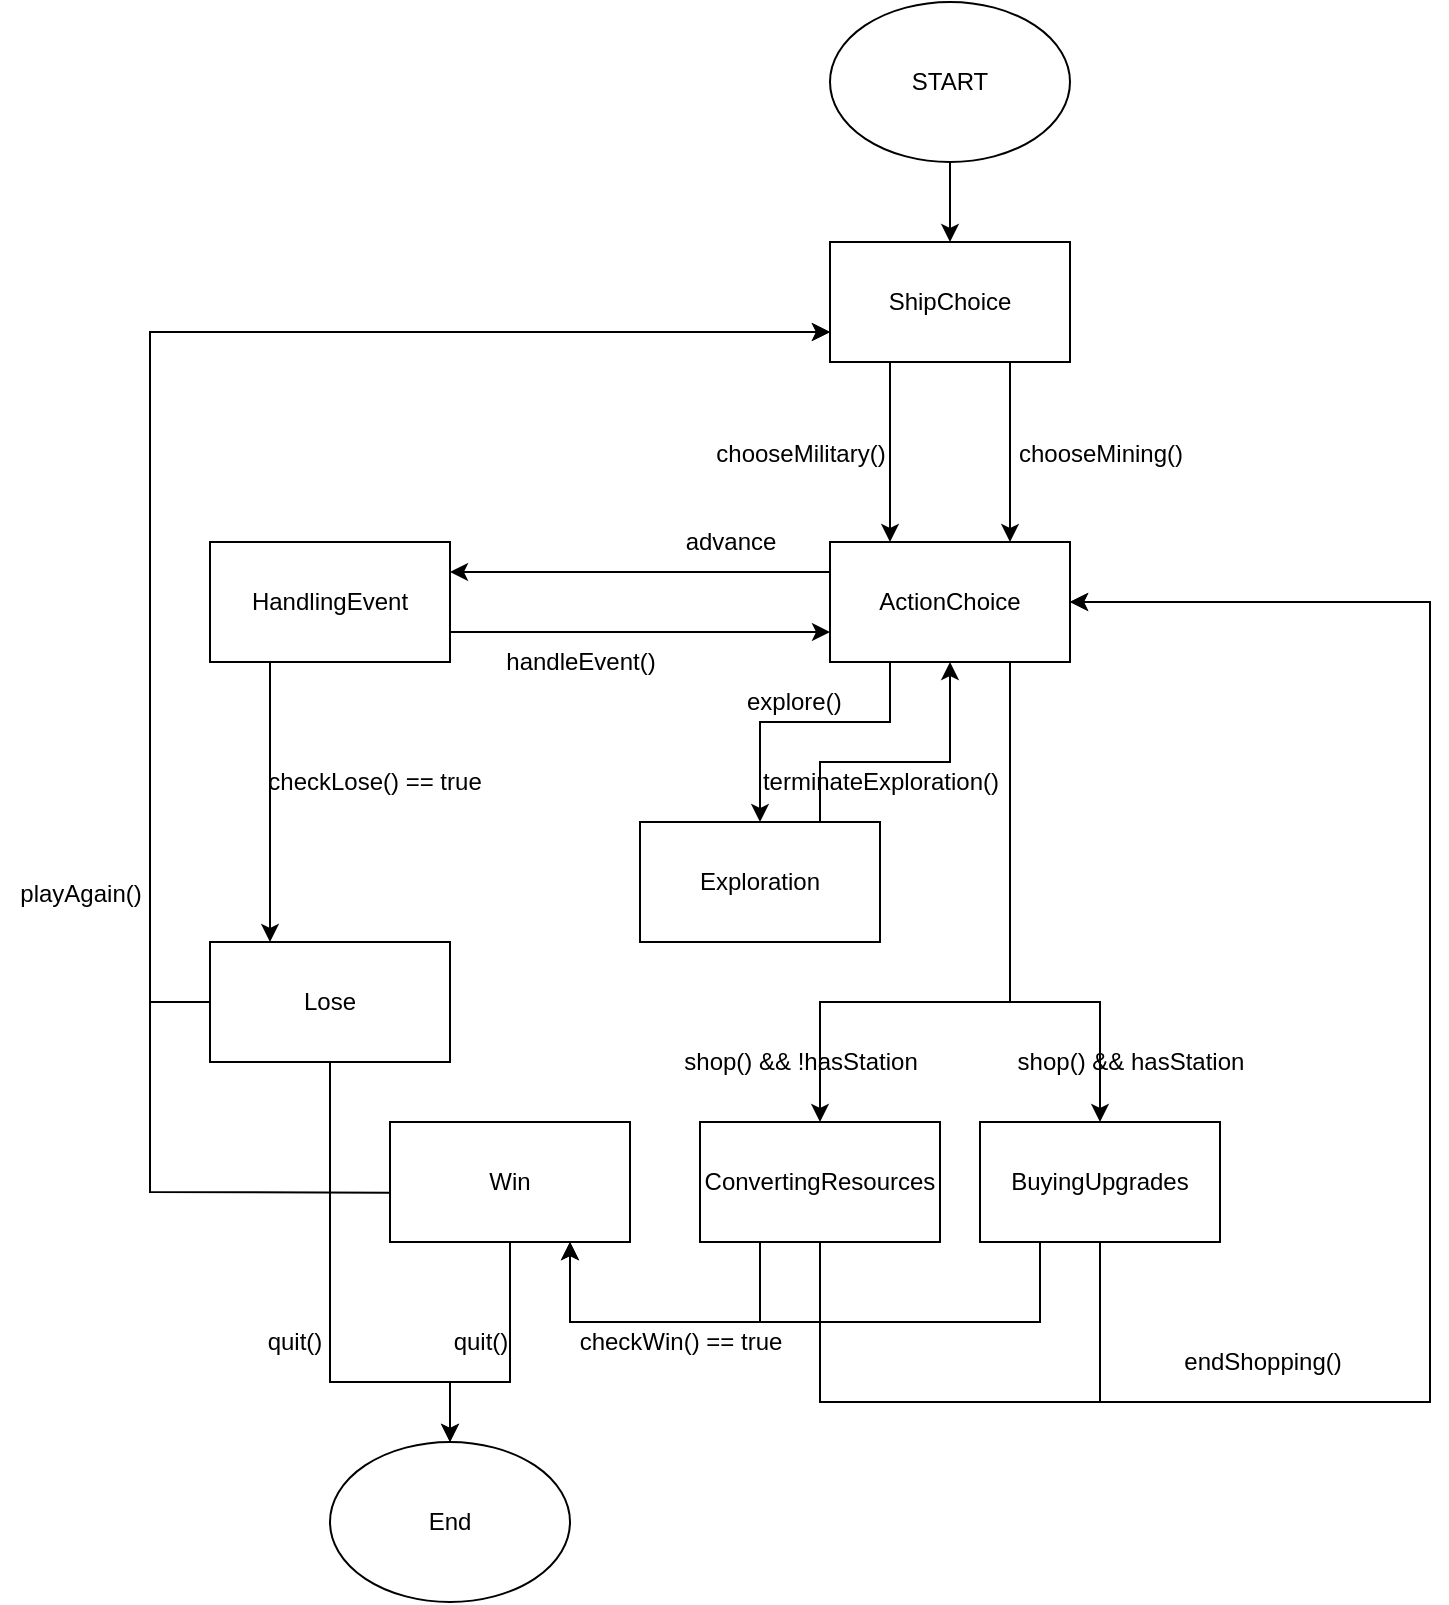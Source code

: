<mxfile version="13.0.3" type="device"><diagram id="wVvFmoNAWM32AY30W4L9" name="Page-1"><mxGraphModel dx="2249" dy="1991" grid="1" gridSize="10" guides="1" tooltips="1" connect="1" arrows="1" fold="1" page="1" pageScale="1" pageWidth="827" pageHeight="1169" math="0" shadow="0"><root><mxCell id="0"/><mxCell id="1" parent="0"/><mxCell id="kANaYTYcybCfmzOS-I-L-1" value="START" style="ellipse;whiteSpace=wrap;html=1;" parent="1" vertex="1"><mxGeometry x="340" y="-60" width="120" height="80" as="geometry"/></mxCell><mxCell id="kANaYTYcybCfmzOS-I-L-2" value="" style="endArrow=classic;html=1;exitX=0.5;exitY=1;exitDx=0;exitDy=0;entryX=0.5;entryY=0;entryDx=0;entryDy=0;" parent="1" source="kANaYTYcybCfmzOS-I-L-1" target="kANaYTYcybCfmzOS-I-L-3" edge="1"><mxGeometry width="50" height="50" relative="1" as="geometry"><mxPoint x="390" y="430" as="sourcePoint"/><mxPoint x="290" y="90" as="targetPoint"/></mxGeometry></mxCell><mxCell id="kANaYTYcybCfmzOS-I-L-3" value="ShipChoice" style="rounded=0;whiteSpace=wrap;html=1;" parent="1" vertex="1"><mxGeometry x="340" y="60" width="120" height="60" as="geometry"/></mxCell><mxCell id="kANaYTYcybCfmzOS-I-L-6" value="" style="endArrow=classic;html=1;exitX=0.25;exitY=1;exitDx=0;exitDy=0;entryX=0.25;entryY=0;entryDx=0;entryDy=0;" parent="1" source="kANaYTYcybCfmzOS-I-L-3" target="kANaYTYcybCfmzOS-I-L-8" edge="1"><mxGeometry width="50" height="50" relative="1" as="geometry"><mxPoint x="320" y="290" as="sourcePoint"/><mxPoint x="370" y="180" as="targetPoint"/></mxGeometry></mxCell><mxCell id="kANaYTYcybCfmzOS-I-L-7" value="" style="endArrow=classic;html=1;exitX=0.75;exitY=1;exitDx=0;exitDy=0;entryX=0.75;entryY=0;entryDx=0;entryDy=0;" parent="1" source="kANaYTYcybCfmzOS-I-L-3" target="kANaYTYcybCfmzOS-I-L-8" edge="1"><mxGeometry width="50" height="50" relative="1" as="geometry"><mxPoint x="320" y="290" as="sourcePoint"/><mxPoint x="430" y="180" as="targetPoint"/></mxGeometry></mxCell><mxCell id="kANaYTYcybCfmzOS-I-L-8" value="ActionChoice" style="rounded=0;whiteSpace=wrap;html=1;" parent="1" vertex="1"><mxGeometry x="340" y="210" width="120" height="60" as="geometry"/></mxCell><mxCell id="kANaYTYcybCfmzOS-I-L-9" value="chooseMining()" style="text;html=1;align=center;verticalAlign=middle;resizable=0;points=[];autosize=1;" parent="1" vertex="1"><mxGeometry x="425" y="156" width="100" height="20" as="geometry"/></mxCell><mxCell id="kANaYTYcybCfmzOS-I-L-10" value="chooseMilitary()" style="text;html=1;align=center;verticalAlign=middle;resizable=0;points=[];autosize=1;" parent="1" vertex="1"><mxGeometry x="275" y="156" width="100" height="20" as="geometry"/></mxCell><mxCell id="kANaYTYcybCfmzOS-I-L-11" value="HandlingEvent" style="rounded=0;whiteSpace=wrap;html=1;" parent="1" vertex="1"><mxGeometry x="30" y="210" width="120" height="60" as="geometry"/></mxCell><mxCell id="kANaYTYcybCfmzOS-I-L-12" value="" style="endArrow=classic;html=1;exitX=0;exitY=0.25;exitDx=0;exitDy=0;entryX=1;entryY=0.25;entryDx=0;entryDy=0;" parent="1" source="kANaYTYcybCfmzOS-I-L-8" target="kANaYTYcybCfmzOS-I-L-11" edge="1"><mxGeometry width="50" height="50" relative="1" as="geometry"><mxPoint x="330" y="400" as="sourcePoint"/><mxPoint x="380" y="350" as="targetPoint"/></mxGeometry></mxCell><mxCell id="kANaYTYcybCfmzOS-I-L-13" value="advance" style="text;html=1;align=center;verticalAlign=middle;resizable=0;points=[];autosize=1;" parent="1" vertex="1"><mxGeometry x="260" y="200" width="60" height="20" as="geometry"/></mxCell><mxCell id="kANaYTYcybCfmzOS-I-L-14" value="" style="endArrow=classic;html=1;exitX=1;exitY=0.75;exitDx=0;exitDy=0;entryX=0;entryY=0.75;entryDx=0;entryDy=0;" parent="1" source="kANaYTYcybCfmzOS-I-L-11" target="kANaYTYcybCfmzOS-I-L-8" edge="1"><mxGeometry width="50" height="50" relative="1" as="geometry"><mxPoint x="330" y="400" as="sourcePoint"/><mxPoint x="380" y="350" as="targetPoint"/></mxGeometry></mxCell><mxCell id="kANaYTYcybCfmzOS-I-L-15" value="handleEvent()" style="text;html=1;align=center;verticalAlign=middle;resizable=0;points=[];autosize=1;" parent="1" vertex="1"><mxGeometry x="170" y="260" width="90" height="20" as="geometry"/></mxCell><mxCell id="kANaYTYcybCfmzOS-I-L-16" value="" style="endArrow=classic;html=1;exitX=0.25;exitY=1;exitDx=0;exitDy=0;entryX=0.25;entryY=0;entryDx=0;entryDy=0;" parent="1" source="kANaYTYcybCfmzOS-I-L-11" target="kANaYTYcybCfmzOS-I-L-39" edge="1"><mxGeometry width="50" height="50" relative="1" as="geometry"><mxPoint x="330" y="400" as="sourcePoint"/><mxPoint x="70" y="370" as="targetPoint"/></mxGeometry></mxCell><mxCell id="kANaYTYcybCfmzOS-I-L-17" value="checkLose() == true" style="text;html=1;align=center;verticalAlign=middle;resizable=0;points=[];autosize=1;" parent="1" vertex="1"><mxGeometry x="52" y="320" width="120" height="20" as="geometry"/></mxCell><mxCell id="kANaYTYcybCfmzOS-I-L-18" value="Exploration" style="rounded=0;whiteSpace=wrap;html=1;" parent="1" vertex="1"><mxGeometry x="245" y="350" width="120" height="60" as="geometry"/></mxCell><mxCell id="kANaYTYcybCfmzOS-I-L-20" value="explore()&amp;nbsp;&amp;nbsp;" style="text;html=1;align=center;verticalAlign=middle;resizable=0;points=[];autosize=1;" parent="1" vertex="1"><mxGeometry x="290" y="280" width="70" height="20" as="geometry"/></mxCell><mxCell id="kANaYTYcybCfmzOS-I-L-33" value="ConvertingResources" style="rounded=0;whiteSpace=wrap;html=1;" parent="1" vertex="1"><mxGeometry x="275" y="500" width="120" height="60" as="geometry"/></mxCell><mxCell id="kANaYTYcybCfmzOS-I-L-35" value="Win" style="rounded=0;whiteSpace=wrap;html=1;" parent="1" vertex="1"><mxGeometry x="120" y="500" width="120" height="60" as="geometry"/></mxCell><mxCell id="kANaYTYcybCfmzOS-I-L-39" value="Lose" style="rounded=0;whiteSpace=wrap;html=1;" parent="1" vertex="1"><mxGeometry x="30" y="410" width="120" height="60" as="geometry"/></mxCell><mxCell id="kANaYTYcybCfmzOS-I-L-40" value="" style="endArrow=classic;html=1;exitX=0;exitY=0.5;exitDx=0;exitDy=0;entryX=0;entryY=0.75;entryDx=0;entryDy=0;rounded=0;" parent="1" source="kANaYTYcybCfmzOS-I-L-39" target="kANaYTYcybCfmzOS-I-L-3" edge="1"><mxGeometry width="50" height="50" relative="1" as="geometry"><mxPoint x="200" y="350" as="sourcePoint"/><mxPoint x="30" y="140" as="targetPoint"/><Array as="points"><mxPoint y="440"/><mxPoint y="105"/></Array></mxGeometry></mxCell><mxCell id="kANaYTYcybCfmzOS-I-L-41" value="playAgain()" style="text;html=1;align=center;verticalAlign=middle;resizable=0;points=[];autosize=1;" parent="1" vertex="1"><mxGeometry x="-75" y="376" width="80" height="20" as="geometry"/></mxCell><mxCell id="kANaYTYcybCfmzOS-I-L-42" value="" style="endArrow=classic;html=1;exitX=-0.003;exitY=0.59;exitDx=0;exitDy=0;exitPerimeter=0;rounded=0;entryX=0;entryY=0.75;entryDx=0;entryDy=0;" parent="1" source="kANaYTYcybCfmzOS-I-L-35" target="kANaYTYcybCfmzOS-I-L-3" edge="1"><mxGeometry width="50" height="50" relative="1" as="geometry"><mxPoint x="320" y="390" as="sourcePoint"/><mxPoint y="440" as="targetPoint"/><Array as="points"><mxPoint y="535"/><mxPoint y="105"/></Array></mxGeometry></mxCell><mxCell id="kANaYTYcybCfmzOS-I-L-43" value="" style="endArrow=classic;html=1;exitX=0.5;exitY=1;exitDx=0;exitDy=0;rounded=0;entryX=0.5;entryY=0;entryDx=0;entryDy=0;" parent="1" source="kANaYTYcybCfmzOS-I-L-35" target="kANaYTYcybCfmzOS-I-L-46" edge="1"><mxGeometry width="50" height="50" relative="1" as="geometry"><mxPoint x="340" y="720" as="sourcePoint"/><mxPoint x="200" y="700" as="targetPoint"/><Array as="points"><mxPoint x="180" y="630"/><mxPoint x="150" y="630"/></Array></mxGeometry></mxCell><mxCell id="kANaYTYcybCfmzOS-I-L-44" value="" style="endArrow=classic;html=1;exitX=0.5;exitY=1;exitDx=0;exitDy=0;entryX=0.5;entryY=0;entryDx=0;entryDy=0;rounded=0;" parent="1" source="kANaYTYcybCfmzOS-I-L-39" target="kANaYTYcybCfmzOS-I-L-46" edge="1"><mxGeometry width="50" height="50" relative="1" as="geometry"><mxPoint x="340" y="720" as="sourcePoint"/><mxPoint x="90" y="700" as="targetPoint"/><Array as="points"><mxPoint x="90" y="630"/><mxPoint x="150" y="630"/></Array></mxGeometry></mxCell><mxCell id="kANaYTYcybCfmzOS-I-L-46" value="End" style="ellipse;whiteSpace=wrap;html=1;" parent="1" vertex="1"><mxGeometry x="90" y="660" width="120" height="80" as="geometry"/></mxCell><mxCell id="kANaYTYcybCfmzOS-I-L-47" value="BuyingUpgrades" style="rounded=0;whiteSpace=wrap;html=1;" parent="1" vertex="1"><mxGeometry x="415" y="500" width="120" height="60" as="geometry"/></mxCell><mxCell id="kANaYTYcybCfmzOS-I-L-50" value="" style="endArrow=classic;html=1;exitX=0.5;exitY=1;exitDx=0;exitDy=0;entryX=1;entryY=0.5;entryDx=0;entryDy=0;rounded=0;" parent="1" source="kANaYTYcybCfmzOS-I-L-33" target="kANaYTYcybCfmzOS-I-L-8" edge="1"><mxGeometry width="50" height="50" relative="1" as="geometry"><mxPoint x="630" y="660" as="sourcePoint"/><mxPoint x="680" y="610" as="targetPoint"/><Array as="points"><mxPoint x="335" y="640"/><mxPoint x="640" y="640"/><mxPoint x="640" y="240"/></Array></mxGeometry></mxCell><mxCell id="kANaYTYcybCfmzOS-I-L-51" value="" style="endArrow=classic;html=1;exitX=0.5;exitY=1;exitDx=0;exitDy=0;entryX=1;entryY=0.5;entryDx=0;entryDy=0;rounded=0;" parent="1" source="kANaYTYcybCfmzOS-I-L-47" target="kANaYTYcybCfmzOS-I-L-8" edge="1"><mxGeometry width="50" height="50" relative="1" as="geometry"><mxPoint x="630" y="660" as="sourcePoint"/><mxPoint x="680" y="610" as="targetPoint"/><Array as="points"><mxPoint x="475" y="640"/><mxPoint x="640" y="640"/><mxPoint x="640" y="240"/></Array></mxGeometry></mxCell><mxCell id="0KsT_6QJO0Sj60A2EI-X-1" value="quit()" style="text;html=1;align=center;verticalAlign=middle;resizable=0;points=[];autosize=1;" parent="1" vertex="1"><mxGeometry x="52" y="600" width="40" height="20" as="geometry"/></mxCell><mxCell id="0KsT_6QJO0Sj60A2EI-X-2" value="quit()" style="text;html=1;align=center;verticalAlign=middle;resizable=0;points=[];autosize=1;" parent="1" vertex="1"><mxGeometry x="145" y="600" width="40" height="20" as="geometry"/></mxCell><mxCell id="0KsT_6QJO0Sj60A2EI-X-3" value="" style="endArrow=classic;html=1;exitX=0.75;exitY=1;exitDx=0;exitDy=0;entryX=0.5;entryY=0;entryDx=0;entryDy=0;rounded=0;edgeStyle=orthogonalEdgeStyle;" parent="1" source="kANaYTYcybCfmzOS-I-L-8" target="kANaYTYcybCfmzOS-I-L-33" edge="1"><mxGeometry width="50" height="50" relative="1" as="geometry"><mxPoint x="360" y="560" as="sourcePoint"/><mxPoint x="410" y="510" as="targetPoint"/><Array as="points"><mxPoint x="430" y="440"/><mxPoint x="335" y="440"/></Array></mxGeometry></mxCell><mxCell id="0KsT_6QJO0Sj60A2EI-X-4" value="" style="endArrow=classic;html=1;exitX=0.75;exitY=1;exitDx=0;exitDy=0;entryX=0.5;entryY=0;entryDx=0;entryDy=0;rounded=0;edgeStyle=orthogonalEdgeStyle;" parent="1" source="kANaYTYcybCfmzOS-I-L-8" target="kANaYTYcybCfmzOS-I-L-47" edge="1"><mxGeometry width="50" height="50" relative="1" as="geometry"><mxPoint x="360" y="560" as="sourcePoint"/><mxPoint x="410" y="510" as="targetPoint"/><Array as="points"><mxPoint x="430" y="440"/><mxPoint x="475" y="440"/></Array></mxGeometry></mxCell><mxCell id="0KsT_6QJO0Sj60A2EI-X-7" value="" style="endArrow=classic;html=1;exitX=0.25;exitY=1;exitDx=0;exitDy=0;entryX=0.75;entryY=1;entryDx=0;entryDy=0;rounded=0;" parent="1" source="kANaYTYcybCfmzOS-I-L-47" target="kANaYTYcybCfmzOS-I-L-35" edge="1"><mxGeometry width="50" height="50" relative="1" as="geometry"><mxPoint x="180" y="540" as="sourcePoint"/><mxPoint x="230" y="490" as="targetPoint"/><Array as="points"><mxPoint x="445" y="600"/><mxPoint x="210" y="600"/></Array></mxGeometry></mxCell><mxCell id="0KsT_6QJO0Sj60A2EI-X-8" value="" style="endArrow=classic;html=1;exitX=0.25;exitY=1;exitDx=0;exitDy=0;entryX=0.75;entryY=1;entryDx=0;entryDy=0;rounded=0;" parent="1" source="kANaYTYcybCfmzOS-I-L-33" target="kANaYTYcybCfmzOS-I-L-35" edge="1"><mxGeometry width="50" height="50" relative="1" as="geometry"><mxPoint x="180" y="540" as="sourcePoint"/><mxPoint x="230" y="490" as="targetPoint"/><Array as="points"><mxPoint x="305" y="600"/><mxPoint x="210" y="600"/></Array></mxGeometry></mxCell><mxCell id="0KsT_6QJO0Sj60A2EI-X-9" value="checkWin() == true" style="text;html=1;align=center;verticalAlign=middle;resizable=0;points=[];autosize=1;" parent="1" vertex="1"><mxGeometry x="205" y="600" width="120" height="20" as="geometry"/></mxCell><mxCell id="yI_zvv40sGe1gkB0CTJy-1" value="endShopping()" style="text;html=1;align=center;verticalAlign=middle;resizable=0;points=[];autosize=1;" parent="1" vertex="1"><mxGeometry x="511" y="610" width="90" height="20" as="geometry"/></mxCell><mxCell id="Gg5S4guCfraaYZ7VvreD-1" value="" style="endArrow=classic;html=1;edgeStyle=orthogonalEdgeStyle;rounded=0;exitX=0.25;exitY=1;exitDx=0;exitDy=0;entryX=0.5;entryY=0;entryDx=0;entryDy=0;" edge="1" parent="1" source="kANaYTYcybCfmzOS-I-L-8" target="kANaYTYcybCfmzOS-I-L-18"><mxGeometry width="50" height="50" relative="1" as="geometry"><mxPoint x="390" y="395.97" as="sourcePoint"/><mxPoint x="440" y="345.97" as="targetPoint"/><Array as="points"><mxPoint x="370" y="300"/><mxPoint x="305" y="300"/></Array></mxGeometry></mxCell><mxCell id="Gg5S4guCfraaYZ7VvreD-2" value="" style="endArrow=classic;html=1;edgeStyle=orthogonalEdgeStyle;rounded=0;exitX=0.75;exitY=0;exitDx=0;exitDy=0;entryX=0.5;entryY=1;entryDx=0;entryDy=0;" edge="1" parent="1" source="kANaYTYcybCfmzOS-I-L-18" target="kANaYTYcybCfmzOS-I-L-8"><mxGeometry width="50" height="50" relative="1" as="geometry"><mxPoint x="380" y="280" as="sourcePoint"/><mxPoint x="315" y="360" as="targetPoint"/><Array as="points"><mxPoint x="335" y="320"/><mxPoint x="400" y="320"/></Array></mxGeometry></mxCell><mxCell id="Gg5S4guCfraaYZ7VvreD-3" value="terminateExploration()" style="text;html=1;align=center;verticalAlign=middle;resizable=0;points=[];autosize=1;" vertex="1" parent="1"><mxGeometry x="300" y="320" width="130" height="20" as="geometry"/></mxCell><mxCell id="Gg5S4guCfraaYZ7VvreD-4" value="shop() &amp;amp;&amp;amp; hasStation" style="text;html=1;align=center;verticalAlign=middle;resizable=0;points=[];autosize=1;" vertex="1" parent="1"><mxGeometry x="425" y="460" width="130" height="20" as="geometry"/></mxCell><mxCell id="Gg5S4guCfraaYZ7VvreD-5" value="shop() &amp;amp;&amp;amp; !hasStation" style="text;html=1;align=center;verticalAlign=middle;resizable=0;points=[];autosize=1;" vertex="1" parent="1"><mxGeometry x="260" y="460" width="130" height="20" as="geometry"/></mxCell></root></mxGraphModel></diagram></mxfile>
